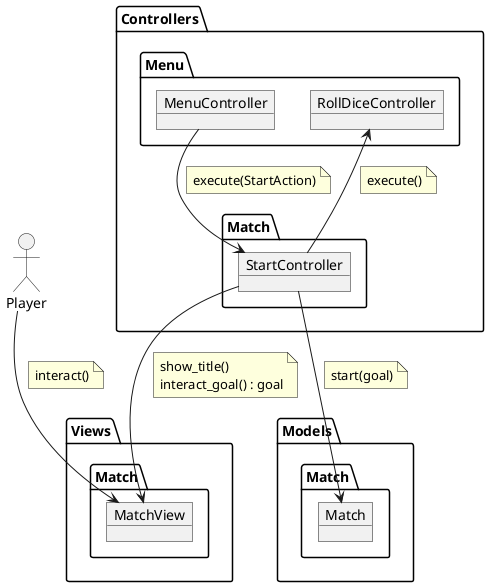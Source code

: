 @startuml
allow_mixing

actor Player

package Views {
    package Match3 as "Match"{
        object MatchView
    }
}

package Models {
    package MatchModel as "Match"{
        object Match
    }
}

package Controllers {
    package Menu {
        object MenuController
        object RollDiceController
    }

    package Match2 as "Match" {
        object StartController
    }
}

StartController --> RollDiceController
note on link
    execute()
end note

MenuController -down-> StartController
note on link
    execute(StartAction)
end note

StartController --> MatchView
note on link
    show_title()
    interact_goal() : goal
end note

StartController --> Match
note on link
    start(goal)
end note

Player --> MatchView
note on link
    interact()
end note

@enduml
